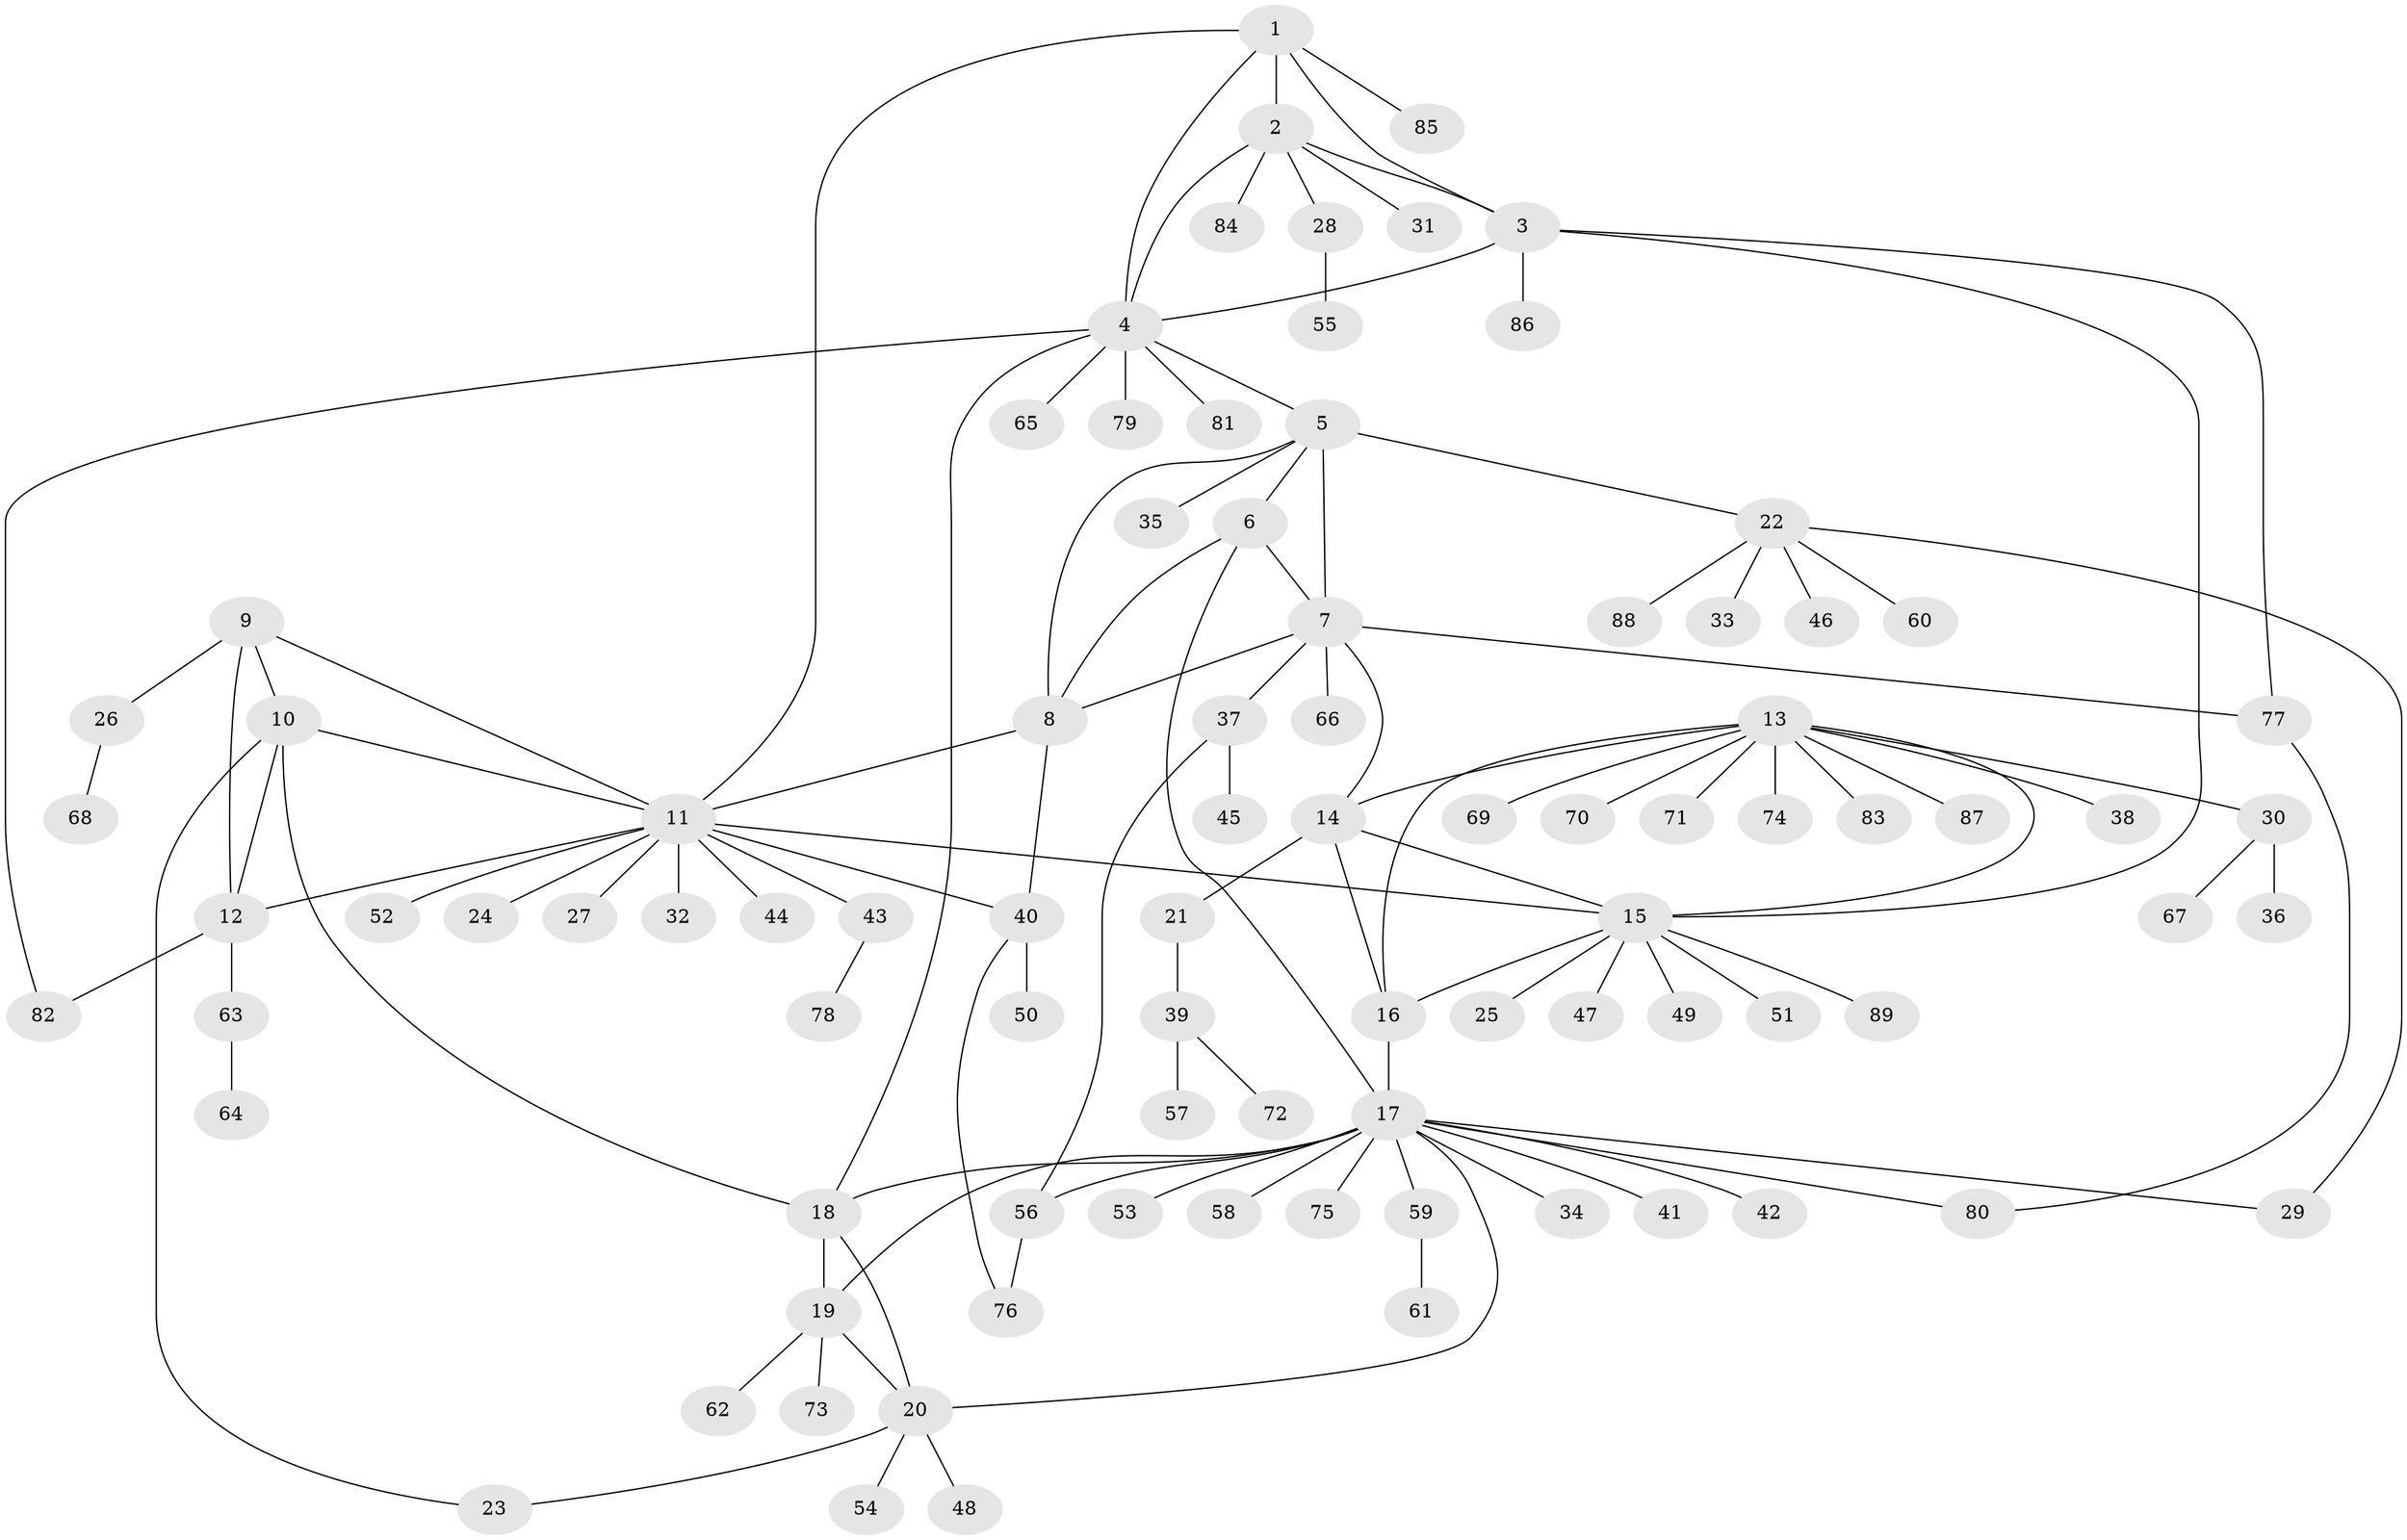 // coarse degree distribution, {7: 0.058823529411764705, 4: 0.07352941176470588, 5: 0.058823529411764705, 11: 0.014705882352941176, 10: 0.014705882352941176, 9: 0.014705882352941176, 13: 0.014705882352941176, 2: 0.11764705882352941, 1: 0.6029411764705882, 3: 0.029411764705882353}
// Generated by graph-tools (version 1.1) at 2025/42/03/06/25 10:42:12]
// undirected, 89 vertices, 117 edges
graph export_dot {
graph [start="1"]
  node [color=gray90,style=filled];
  1;
  2;
  3;
  4;
  5;
  6;
  7;
  8;
  9;
  10;
  11;
  12;
  13;
  14;
  15;
  16;
  17;
  18;
  19;
  20;
  21;
  22;
  23;
  24;
  25;
  26;
  27;
  28;
  29;
  30;
  31;
  32;
  33;
  34;
  35;
  36;
  37;
  38;
  39;
  40;
  41;
  42;
  43;
  44;
  45;
  46;
  47;
  48;
  49;
  50;
  51;
  52;
  53;
  54;
  55;
  56;
  57;
  58;
  59;
  60;
  61;
  62;
  63;
  64;
  65;
  66;
  67;
  68;
  69;
  70;
  71;
  72;
  73;
  74;
  75;
  76;
  77;
  78;
  79;
  80;
  81;
  82;
  83;
  84;
  85;
  86;
  87;
  88;
  89;
  1 -- 2;
  1 -- 3;
  1 -- 4;
  1 -- 11;
  1 -- 85;
  2 -- 3;
  2 -- 4;
  2 -- 28;
  2 -- 31;
  2 -- 84;
  3 -- 4;
  3 -- 15;
  3 -- 77;
  3 -- 86;
  4 -- 5;
  4 -- 18;
  4 -- 65;
  4 -- 79;
  4 -- 81;
  4 -- 82;
  5 -- 6;
  5 -- 7;
  5 -- 8;
  5 -- 22;
  5 -- 35;
  6 -- 7;
  6 -- 8;
  6 -- 17;
  7 -- 8;
  7 -- 14;
  7 -- 37;
  7 -- 66;
  7 -- 77;
  8 -- 11;
  8 -- 40;
  9 -- 10;
  9 -- 11;
  9 -- 12;
  9 -- 26;
  10 -- 11;
  10 -- 12;
  10 -- 18;
  10 -- 23;
  11 -- 12;
  11 -- 15;
  11 -- 24;
  11 -- 27;
  11 -- 32;
  11 -- 40;
  11 -- 43;
  11 -- 44;
  11 -- 52;
  12 -- 63;
  12 -- 82;
  13 -- 14;
  13 -- 15;
  13 -- 16;
  13 -- 30;
  13 -- 38;
  13 -- 69;
  13 -- 70;
  13 -- 71;
  13 -- 74;
  13 -- 83;
  13 -- 87;
  14 -- 15;
  14 -- 16;
  14 -- 21;
  15 -- 16;
  15 -- 25;
  15 -- 47;
  15 -- 49;
  15 -- 51;
  15 -- 89;
  16 -- 17;
  17 -- 18;
  17 -- 19;
  17 -- 20;
  17 -- 29;
  17 -- 34;
  17 -- 41;
  17 -- 42;
  17 -- 53;
  17 -- 56;
  17 -- 58;
  17 -- 59;
  17 -- 75;
  17 -- 80;
  18 -- 19;
  18 -- 20;
  19 -- 20;
  19 -- 62;
  19 -- 73;
  20 -- 23;
  20 -- 48;
  20 -- 54;
  21 -- 39;
  22 -- 29;
  22 -- 33;
  22 -- 46;
  22 -- 60;
  22 -- 88;
  26 -- 68;
  28 -- 55;
  30 -- 36;
  30 -- 67;
  37 -- 45;
  37 -- 56;
  39 -- 57;
  39 -- 72;
  40 -- 50;
  40 -- 76;
  43 -- 78;
  56 -- 76;
  59 -- 61;
  63 -- 64;
  77 -- 80;
}

